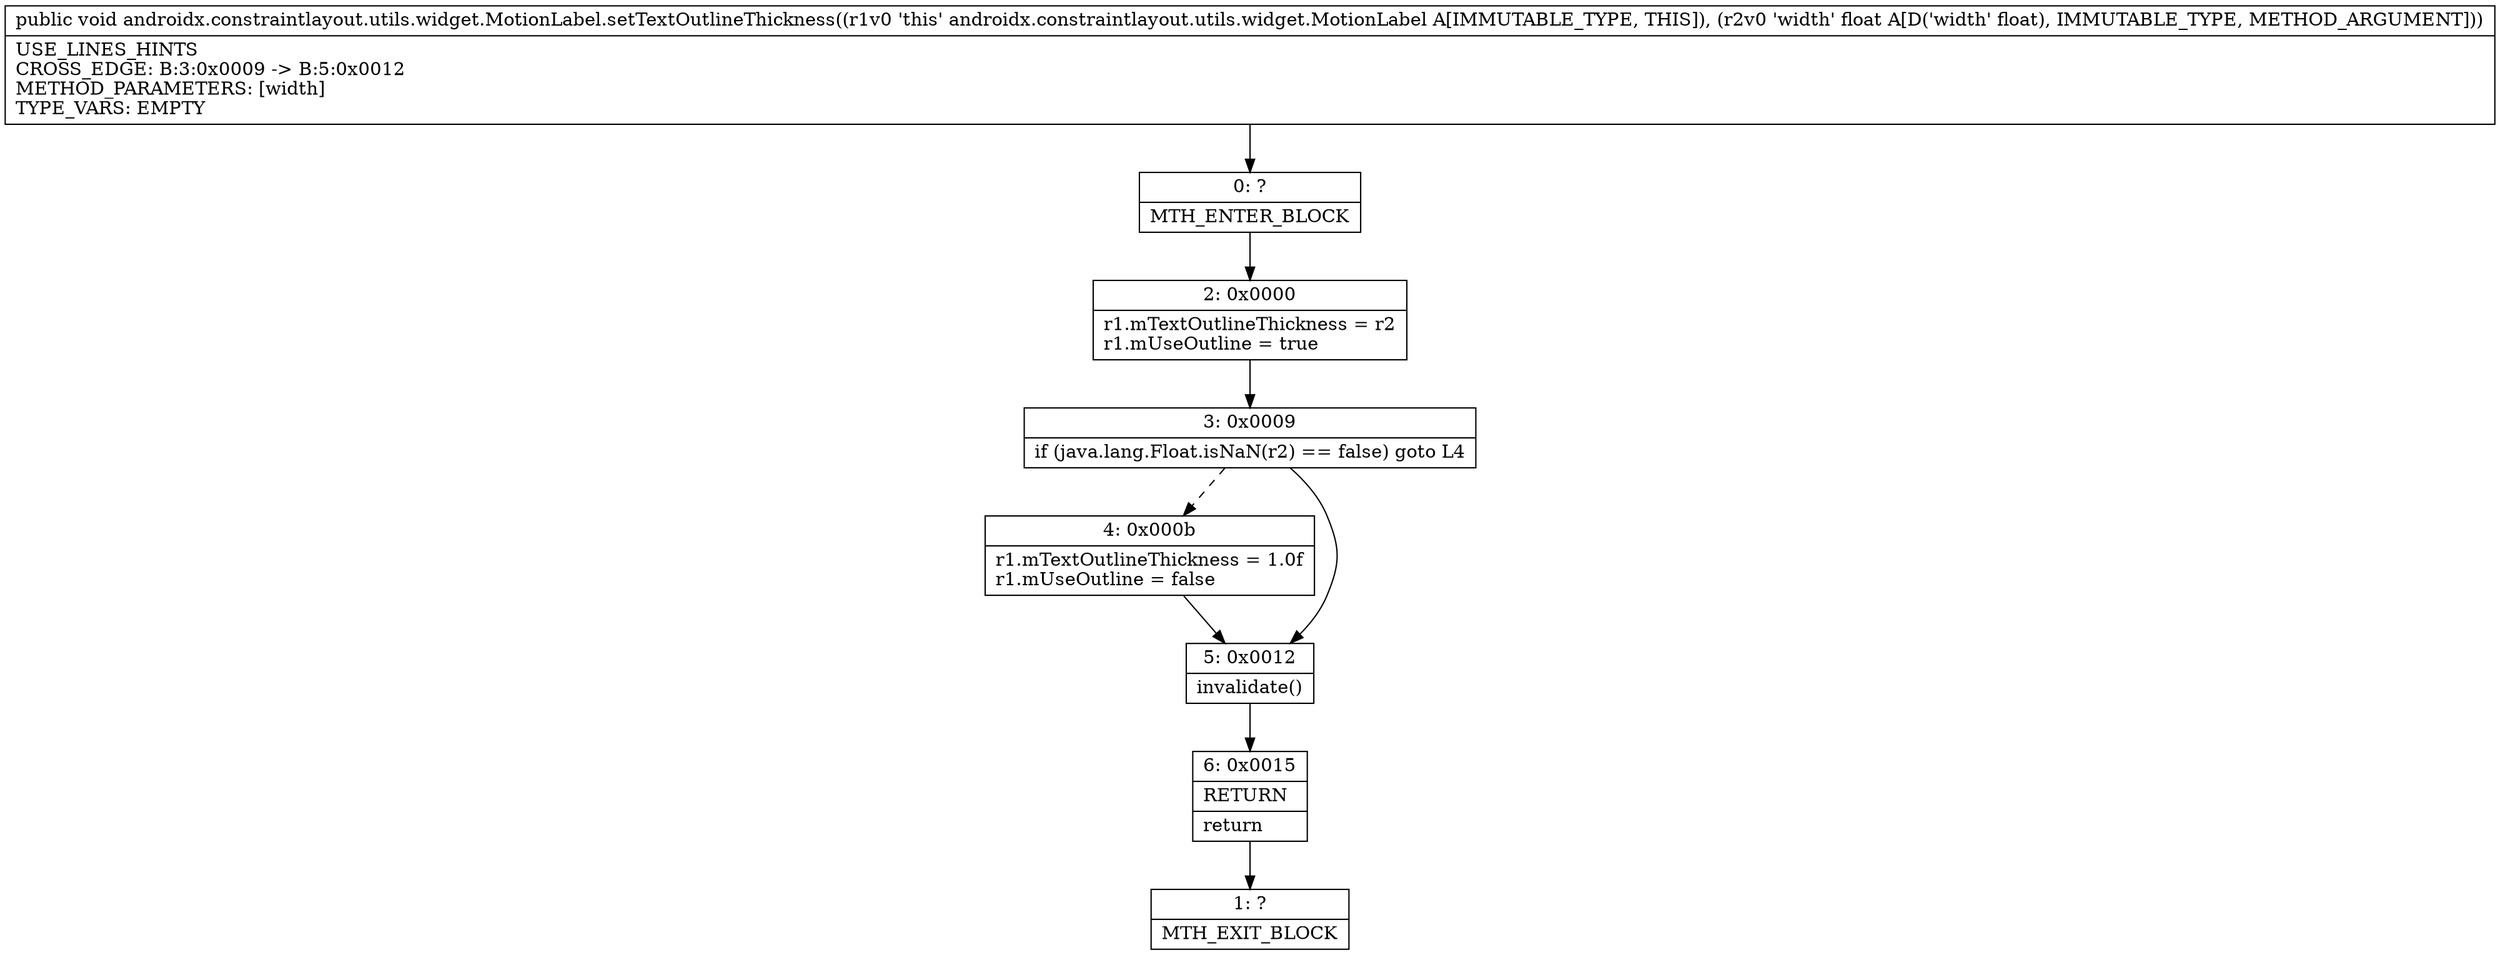 digraph "CFG forandroidx.constraintlayout.utils.widget.MotionLabel.setTextOutlineThickness(F)V" {
Node_0 [shape=record,label="{0\:\ ?|MTH_ENTER_BLOCK\l}"];
Node_2 [shape=record,label="{2\:\ 0x0000|r1.mTextOutlineThickness = r2\lr1.mUseOutline = true\l}"];
Node_3 [shape=record,label="{3\:\ 0x0009|if (java.lang.Float.isNaN(r2) == false) goto L4\l}"];
Node_4 [shape=record,label="{4\:\ 0x000b|r1.mTextOutlineThickness = 1.0f\lr1.mUseOutline = false\l}"];
Node_5 [shape=record,label="{5\:\ 0x0012|invalidate()\l}"];
Node_6 [shape=record,label="{6\:\ 0x0015|RETURN\l|return\l}"];
Node_1 [shape=record,label="{1\:\ ?|MTH_EXIT_BLOCK\l}"];
MethodNode[shape=record,label="{public void androidx.constraintlayout.utils.widget.MotionLabel.setTextOutlineThickness((r1v0 'this' androidx.constraintlayout.utils.widget.MotionLabel A[IMMUTABLE_TYPE, THIS]), (r2v0 'width' float A[D('width' float), IMMUTABLE_TYPE, METHOD_ARGUMENT]))  | USE_LINES_HINTS\lCROSS_EDGE: B:3:0x0009 \-\> B:5:0x0012\lMETHOD_PARAMETERS: [width]\lTYPE_VARS: EMPTY\l}"];
MethodNode -> Node_0;Node_0 -> Node_2;
Node_2 -> Node_3;
Node_3 -> Node_4[style=dashed];
Node_3 -> Node_5;
Node_4 -> Node_5;
Node_5 -> Node_6;
Node_6 -> Node_1;
}

